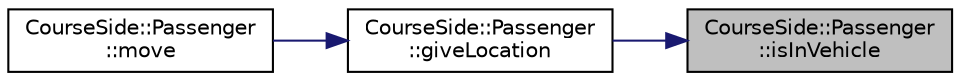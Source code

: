 digraph "CourseSide::Passenger::isInVehicle"
{
 // LATEX_PDF_SIZE
  edge [fontname="Helvetica",fontsize="10",labelfontname="Helvetica",labelfontsize="10"];
  node [fontname="Helvetica",fontsize="10",shape=record];
  rankdir="RL";
  Node1 [label="CourseSide::Passenger\l::isInVehicle",height=0.2,width=0.4,color="black", fillcolor="grey75", style="filled", fontcolor="black",tooltip="isInVehicle tells if passenger is in any vehicle currently."];
  Node1 -> Node2 [dir="back",color="midnightblue",fontsize="10",style="solid",fontname="Helvetica"];
  Node2 [label="CourseSide::Passenger\l::giveLocation",height=0.2,width=0.4,color="black", fillcolor="white", style="filled",URL="$class_course_side_1_1_passenger.html#ade3c2fb1d7b5a31a6c19926c1f733362",tooltip="giveLocation returns the location of the actor."];
  Node2 -> Node3 [dir="back",color="midnightblue",fontsize="10",style="solid",fontname="Helvetica"];
  Node3 [label="CourseSide::Passenger\l::move",height=0.2,width=0.4,color="black", fillcolor="white", style="filled",URL="$class_course_side_1_1_passenger.html#ae1d2f7c7740103213c3a96531aa2f59b",tooltip="move-method moves the actor to given location."];
}
